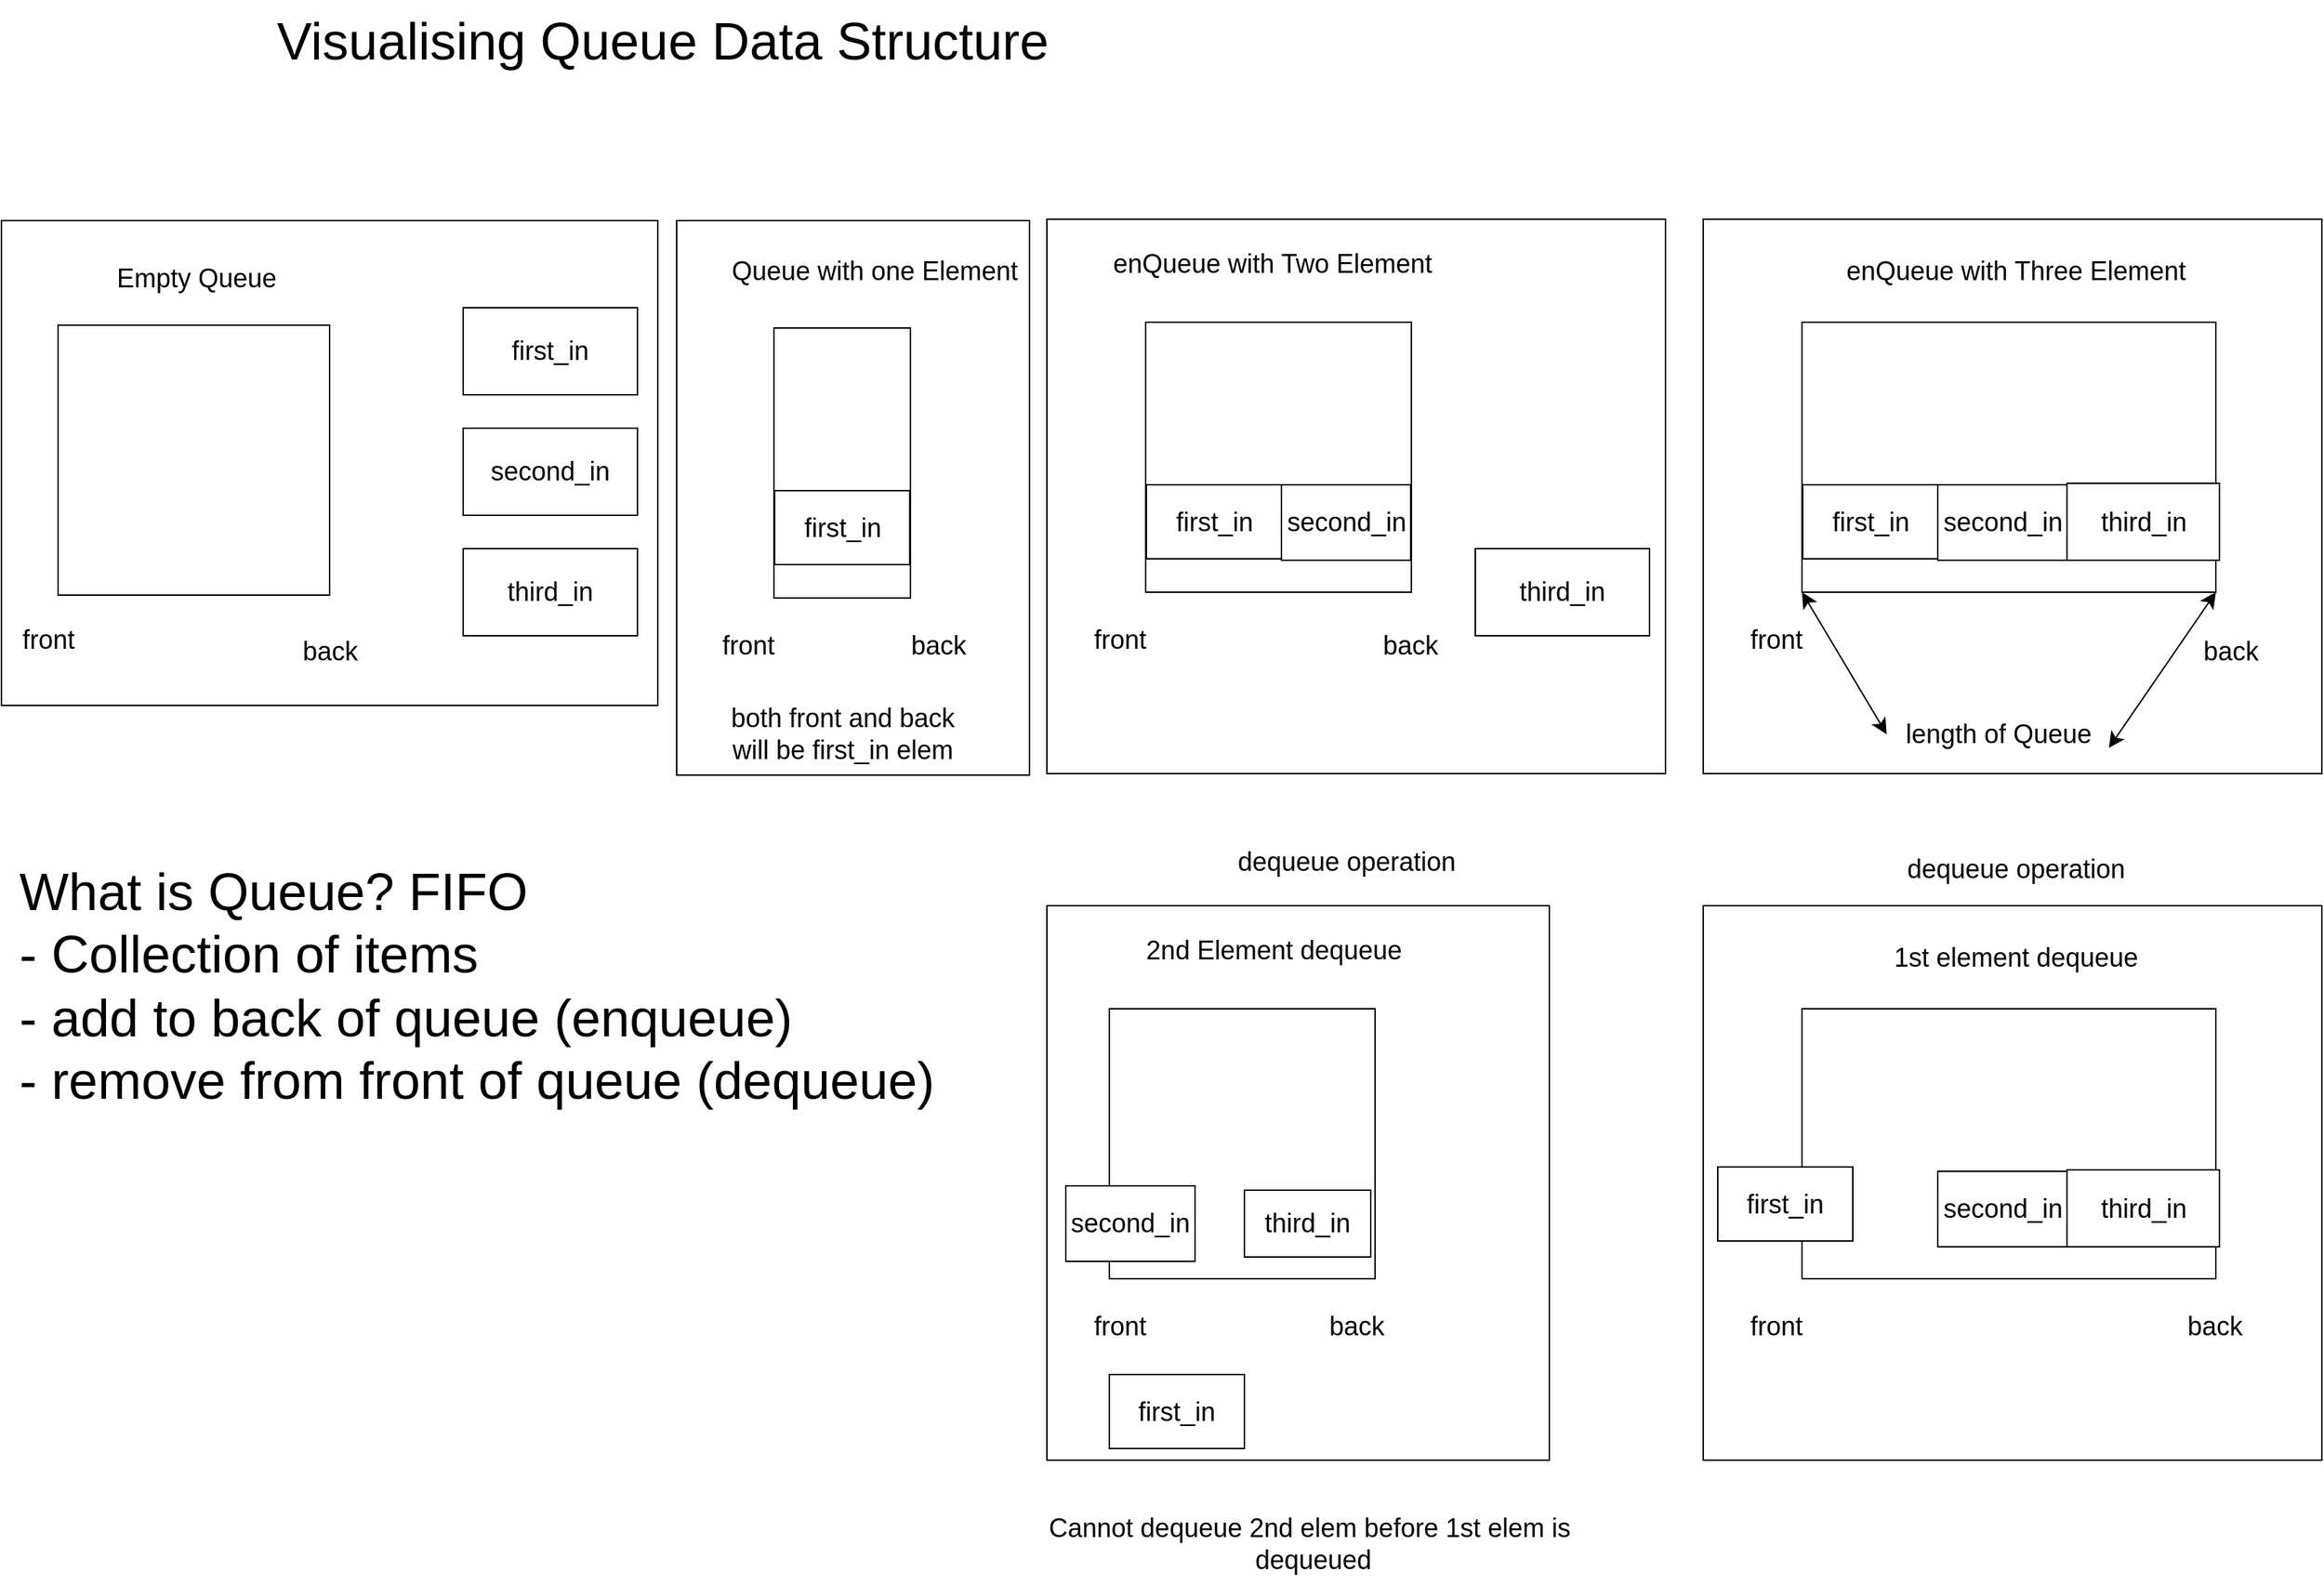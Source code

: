 <mxfile>
    <diagram id="e2L9oILIBl4zUOTmZqPn" name="Page-1">
        <mxGraphModel dx="2356" dy="1509" grid="0" gridSize="10" guides="1" tooltips="1" connect="1" arrows="1" fold="1" page="0" pageScale="1" pageWidth="827" pageHeight="1169" math="0" shadow="0">
            <root>
                <mxCell id="0"/>
                <mxCell id="1" parent="0"/>
                <mxCell id="50" value="" style="whiteSpace=wrap;html=1;fontSize=36;" vertex="1" parent="1">
                    <mxGeometry x="831" y="591" width="346" height="382" as="geometry"/>
                </mxCell>
                <mxCell id="31" value="" style="whiteSpace=wrap;html=1;fontSize=36;" vertex="1" parent="1">
                    <mxGeometry x="831" y="118" width="426" height="382" as="geometry"/>
                </mxCell>
                <mxCell id="30" value="" style="whiteSpace=wrap;html=1;fontSize=36;" vertex="1" parent="1">
                    <mxGeometry x="576" y="119" width="243" height="382" as="geometry"/>
                </mxCell>
                <mxCell id="29" value="" style="whiteSpace=wrap;html=1;fontSize=36;" vertex="1" parent="1">
                    <mxGeometry x="111" y="119" width="452" height="334" as="geometry"/>
                </mxCell>
                <mxCell id="23" value="" style="whiteSpace=wrap;html=1;fontSize=18;" vertex="1" parent="1">
                    <mxGeometry x="899" y="189" width="183" height="186" as="geometry"/>
                </mxCell>
                <mxCell id="2" value="&lt;font style=&quot;font-size: 36px;&quot;&gt;Visualising Queue Data Structure&lt;/font&gt;" style="text;html=1;align=center;verticalAlign=middle;resizable=0;points=[];autosize=1;strokeColor=none;fillColor=none;" vertex="1" parent="1">
                    <mxGeometry x="291" y="-33" width="550" height="55" as="geometry"/>
                </mxCell>
                <mxCell id="3" value="" style="whiteSpace=wrap;html=1;fontSize=18;" vertex="1" parent="1">
                    <mxGeometry x="150" y="191" width="187" height="186" as="geometry"/>
                </mxCell>
                <mxCell id="4" value="front" style="text;html=1;align=center;verticalAlign=middle;resizable=0;points=[];autosize=1;strokeColor=none;fillColor=none;fontSize=18;" vertex="1" parent="1">
                    <mxGeometry x="116" y="391" width="54" height="34" as="geometry"/>
                </mxCell>
                <mxCell id="5" value="back" style="text;html=1;align=center;verticalAlign=middle;resizable=0;points=[];autosize=1;strokeColor=none;fillColor=none;fontSize=18;" vertex="1" parent="1">
                    <mxGeometry x="309" y="399" width="56" height="34" as="geometry"/>
                </mxCell>
                <mxCell id="7" value="first_in" style="whiteSpace=wrap;html=1;fontSize=18;" vertex="1" parent="1">
                    <mxGeometry x="429" y="179" width="120" height="60" as="geometry"/>
                </mxCell>
                <mxCell id="9" value="second_in" style="whiteSpace=wrap;html=1;fontSize=18;" vertex="1" parent="1">
                    <mxGeometry x="429" y="262" width="120" height="60" as="geometry"/>
                </mxCell>
                <mxCell id="10" value="third_in" style="whiteSpace=wrap;html=1;fontSize=18;" vertex="1" parent="1">
                    <mxGeometry x="429" y="345" width="120" height="60" as="geometry"/>
                </mxCell>
                <mxCell id="11" value="" style="whiteSpace=wrap;html=1;fontSize=18;" vertex="1" parent="1">
                    <mxGeometry x="643" y="193" width="94" height="186" as="geometry"/>
                </mxCell>
                <mxCell id="12" value="front" style="text;html=1;align=center;verticalAlign=middle;resizable=0;points=[];autosize=1;strokeColor=none;fillColor=none;fontSize=18;" vertex="1" parent="1">
                    <mxGeometry x="598" y="395" width="54" height="34" as="geometry"/>
                </mxCell>
                <mxCell id="13" value="back" style="text;html=1;align=center;verticalAlign=middle;resizable=0;points=[];autosize=1;strokeColor=none;fillColor=none;fontSize=18;" vertex="1" parent="1">
                    <mxGeometry x="728" y="395" width="56" height="34" as="geometry"/>
                </mxCell>
                <mxCell id="14" value="first_in" style="whiteSpace=wrap;html=1;fontSize=18;" vertex="1" parent="1">
                    <mxGeometry x="643.5" y="305" width="93" height="51" as="geometry"/>
                </mxCell>
                <mxCell id="15" value="second_in" style="whiteSpace=wrap;html=1;fontSize=18;" vertex="1" parent="1">
                    <mxGeometry x="992.5" y="301" width="89" height="52" as="geometry"/>
                </mxCell>
                <mxCell id="16" value="third_in" style="whiteSpace=wrap;html=1;fontSize=18;" vertex="1" parent="1">
                    <mxGeometry x="1126" y="345" width="120" height="60" as="geometry"/>
                </mxCell>
                <mxCell id="18" value="Empty Queue" style="text;html=1;align=center;verticalAlign=middle;resizable=0;points=[];autosize=1;strokeColor=none;fillColor=none;fontSize=18;" vertex="1" parent="1">
                    <mxGeometry x="181" y="142" width="128" height="34" as="geometry"/>
                </mxCell>
                <mxCell id="20" value="Queue with one Element" style="text;html=1;align=center;verticalAlign=middle;resizable=0;points=[];autosize=1;strokeColor=none;fillColor=none;fontSize=18;" vertex="1" parent="1">
                    <mxGeometry x="604" y="137" width="215" height="34" as="geometry"/>
                </mxCell>
                <mxCell id="22" value="both front and back&lt;br&gt;will be first_in elem" style="text;html=1;align=center;verticalAlign=middle;resizable=0;points=[];autosize=1;strokeColor=none;fillColor=none;fontSize=18;" vertex="1" parent="1">
                    <mxGeometry x="604" y="445" width="172" height="55" as="geometry"/>
                </mxCell>
                <mxCell id="24" value="front" style="text;html=1;align=center;verticalAlign=middle;resizable=0;points=[];autosize=1;strokeColor=none;fillColor=none;fontSize=18;" vertex="1" parent="1">
                    <mxGeometry x="854" y="391" width="54" height="34" as="geometry"/>
                </mxCell>
                <mxCell id="25" value="back" style="text;html=1;align=center;verticalAlign=middle;resizable=0;points=[];autosize=1;strokeColor=none;fillColor=none;fontSize=18;" vertex="1" parent="1">
                    <mxGeometry x="1053" y="395" width="56" height="34" as="geometry"/>
                </mxCell>
                <mxCell id="26" value="first_in" style="whiteSpace=wrap;html=1;fontSize=18;" vertex="1" parent="1">
                    <mxGeometry x="899.5" y="301" width="93" height="51" as="geometry"/>
                </mxCell>
                <mxCell id="28" value="enQueue with Two Element" style="text;html=1;align=center;verticalAlign=middle;resizable=0;points=[];autosize=1;strokeColor=none;fillColor=none;fontSize=18;" vertex="1" parent="1">
                    <mxGeometry x="867" y="132" width="238" height="34" as="geometry"/>
                </mxCell>
                <mxCell id="32" value="" style="whiteSpace=wrap;html=1;fontSize=36;" vertex="1" parent="1">
                    <mxGeometry x="1283" y="118" width="426" height="382" as="geometry"/>
                </mxCell>
                <mxCell id="33" value="" style="whiteSpace=wrap;html=1;fontSize=18;" vertex="1" parent="1">
                    <mxGeometry x="1351" y="189" width="285" height="186" as="geometry"/>
                </mxCell>
                <mxCell id="34" value="second_in" style="whiteSpace=wrap;html=1;fontSize=18;" vertex="1" parent="1">
                    <mxGeometry x="1444.5" y="301" width="89" height="52" as="geometry"/>
                </mxCell>
                <mxCell id="35" value="third_in" style="whiteSpace=wrap;html=1;fontSize=18;" vertex="1" parent="1">
                    <mxGeometry x="1533.5" y="300" width="105" height="53" as="geometry"/>
                </mxCell>
                <mxCell id="36" value="front" style="text;html=1;align=center;verticalAlign=middle;resizable=0;points=[];autosize=1;strokeColor=none;fillColor=none;fontSize=18;" vertex="1" parent="1">
                    <mxGeometry x="1306" y="391" width="54" height="34" as="geometry"/>
                </mxCell>
                <mxCell id="37" value="back" style="text;html=1;align=center;verticalAlign=middle;resizable=0;points=[];autosize=1;strokeColor=none;fillColor=none;fontSize=18;" vertex="1" parent="1">
                    <mxGeometry x="1618" y="399" width="56" height="34" as="geometry"/>
                </mxCell>
                <mxCell id="38" value="first_in" style="whiteSpace=wrap;html=1;fontSize=18;" vertex="1" parent="1">
                    <mxGeometry x="1351.5" y="301" width="93" height="51" as="geometry"/>
                </mxCell>
                <mxCell id="39" value="enQueue with Three Element" style="text;html=1;align=center;verticalAlign=middle;resizable=0;points=[];autosize=1;strokeColor=none;fillColor=none;fontSize=18;" vertex="1" parent="1">
                    <mxGeometry x="1372" y="137" width="252" height="34" as="geometry"/>
                </mxCell>
                <mxCell id="40" value="" style="whiteSpace=wrap;html=1;fontSize=36;" vertex="1" parent="1">
                    <mxGeometry x="1283" y="591" width="426" height="382" as="geometry"/>
                </mxCell>
                <mxCell id="41" value="" style="whiteSpace=wrap;html=1;fontSize=18;" vertex="1" parent="1">
                    <mxGeometry x="1351" y="662" width="285" height="186" as="geometry"/>
                </mxCell>
                <mxCell id="42" value="second_in" style="whiteSpace=wrap;html=1;fontSize=18;" vertex="1" parent="1">
                    <mxGeometry x="1444.5" y="774" width="89" height="52" as="geometry"/>
                </mxCell>
                <mxCell id="43" value="third_in" style="whiteSpace=wrap;html=1;fontSize=18;" vertex="1" parent="1">
                    <mxGeometry x="1533.5" y="773" width="105" height="53" as="geometry"/>
                </mxCell>
                <mxCell id="44" value="front" style="text;html=1;align=center;verticalAlign=middle;resizable=0;points=[];autosize=1;strokeColor=none;fillColor=none;fontSize=18;" vertex="1" parent="1">
                    <mxGeometry x="1306" y="864" width="54" height="34" as="geometry"/>
                </mxCell>
                <mxCell id="45" value="back" style="text;html=1;align=center;verticalAlign=middle;resizable=0;points=[];autosize=1;strokeColor=none;fillColor=none;fontSize=18;" vertex="1" parent="1">
                    <mxGeometry x="1607" y="864" width="56" height="34" as="geometry"/>
                </mxCell>
                <mxCell id="46" value="first_in" style="whiteSpace=wrap;html=1;fontSize=18;" vertex="1" parent="1">
                    <mxGeometry x="1293" y="771" width="93" height="51" as="geometry"/>
                </mxCell>
                <mxCell id="47" value="1st element dequeue" style="text;html=1;align=center;verticalAlign=middle;resizable=0;points=[];autosize=1;strokeColor=none;fillColor=none;fontSize=18;" vertex="1" parent="1">
                    <mxGeometry x="1405" y="610" width="186" height="34" as="geometry"/>
                </mxCell>
                <mxCell id="49" value="dequeue operation" style="text;html=1;align=center;verticalAlign=middle;resizable=0;points=[];autosize=1;strokeColor=none;fillColor=none;fontSize=18;" vertex="1" parent="1">
                    <mxGeometry x="1414" y="549" width="168" height="34" as="geometry"/>
                </mxCell>
                <mxCell id="51" value="" style="whiteSpace=wrap;html=1;fontSize=18;" vertex="1" parent="1">
                    <mxGeometry x="874" y="662" width="183" height="186" as="geometry"/>
                </mxCell>
                <mxCell id="52" value="second_in" style="whiteSpace=wrap;html=1;fontSize=18;" vertex="1" parent="1">
                    <mxGeometry x="844" y="784" width="89" height="52" as="geometry"/>
                </mxCell>
                <mxCell id="53" value="third_in" style="whiteSpace=wrap;html=1;fontSize=18;" vertex="1" parent="1">
                    <mxGeometry x="967" y="787" width="87" height="46" as="geometry"/>
                </mxCell>
                <mxCell id="54" value="front" style="text;html=1;align=center;verticalAlign=middle;resizable=0;points=[];autosize=1;strokeColor=none;fillColor=none;fontSize=18;" vertex="1" parent="1">
                    <mxGeometry x="854" y="864" width="54" height="34" as="geometry"/>
                </mxCell>
                <mxCell id="55" value="back" style="text;html=1;align=center;verticalAlign=middle;resizable=0;points=[];autosize=1;strokeColor=none;fillColor=none;fontSize=18;" vertex="1" parent="1">
                    <mxGeometry x="1016" y="864" width="56" height="34" as="geometry"/>
                </mxCell>
                <mxCell id="56" value="first_in" style="whiteSpace=wrap;html=1;fontSize=18;" vertex="1" parent="1">
                    <mxGeometry x="874" y="914" width="93" height="51" as="geometry"/>
                </mxCell>
                <mxCell id="57" value="2nd Element dequeue" style="text;html=1;align=center;verticalAlign=middle;resizable=0;points=[];autosize=1;strokeColor=none;fillColor=none;fontSize=18;" vertex="1" parent="1">
                    <mxGeometry x="890" y="605" width="194" height="34" as="geometry"/>
                </mxCell>
                <mxCell id="58" value="dequeue operation" style="text;html=1;align=center;verticalAlign=middle;resizable=0;points=[];autosize=1;strokeColor=none;fillColor=none;fontSize=18;" vertex="1" parent="1">
                    <mxGeometry x="953" y="544" width="168" height="34" as="geometry"/>
                </mxCell>
                <mxCell id="59" value="length of Queue" style="text;html=1;align=center;verticalAlign=middle;resizable=0;points=[];autosize=1;strokeColor=none;fillColor=none;fontSize=18;" vertex="1" parent="1">
                    <mxGeometry x="1413" y="455.5" width="146" height="34" as="geometry"/>
                </mxCell>
                <mxCell id="60" value="" style="edgeStyle=none;orthogonalLoop=1;jettySize=auto;html=1;endArrow=classic;startArrow=classic;endSize=8;startSize=8;fontSize=36;exitX=1;exitY=1;exitDx=0;exitDy=0;entryX=1.023;entryY=0.788;entryDx=0;entryDy=0;entryPerimeter=0;" edge="1" parent="1" source="33" target="59">
                    <mxGeometry width="100" relative="1" as="geometry">
                        <mxPoint x="1783" y="394" as="sourcePoint"/>
                        <mxPoint x="1883" y="394" as="targetPoint"/>
                        <Array as="points"/>
                    </mxGeometry>
                </mxCell>
                <mxCell id="61" value="" style="edgeStyle=none;orthogonalLoop=1;jettySize=auto;html=1;endArrow=classic;startArrow=classic;endSize=8;startSize=8;fontSize=36;entryX=-0.025;entryY=0.511;entryDx=0;entryDy=0;entryPerimeter=0;exitX=0;exitY=1;exitDx=0;exitDy=0;" edge="1" parent="1" source="33" target="59">
                    <mxGeometry width="100" relative="1" as="geometry">
                        <mxPoint x="1646" y="385" as="sourcePoint"/>
                        <mxPoint x="1572.358" y="492.292" as="targetPoint"/>
                        <Array as="points"/>
                    </mxGeometry>
                </mxCell>
                <mxCell id="62" value="&lt;div style=&quot;text-align: left;&quot;&gt;&lt;span style=&quot;font-size: 36px; background-color: initial;&quot;&gt;What is Queue? FIFO&lt;/span&gt;&lt;/div&gt;&lt;font style=&quot;font-size: 36px;&quot;&gt;&lt;div style=&quot;text-align: left;&quot;&gt;&lt;span style=&quot;background-color: initial;&quot;&gt;- Collection of items&lt;/span&gt;&lt;/div&gt;&lt;div style=&quot;text-align: left;&quot;&gt;&lt;span style=&quot;background-color: initial;&quot;&gt;- add to back of queue (enqueue)&lt;/span&gt;&lt;/div&gt;&lt;div style=&quot;text-align: left;&quot;&gt;&lt;span style=&quot;background-color: initial;&quot;&gt;- remove from front of queue (dequeue)&lt;/span&gt;&lt;/div&gt;&lt;/font&gt;" style="text;html=1;align=center;verticalAlign=middle;resizable=0;points=[];autosize=1;strokeColor=none;fillColor=none;" vertex="1" parent="1">
                    <mxGeometry x="114" y="553" width="648" height="185" as="geometry"/>
                </mxCell>
                <mxCell id="63" value="Cannot dequeue 2nd elem before 1st elem is&amp;nbsp;&lt;br&gt;dequeued" style="text;html=1;align=center;verticalAlign=middle;resizable=0;points=[];autosize=1;strokeColor=none;fillColor=none;fontSize=18;" vertex="1" parent="1">
                    <mxGeometry x="823" y="1003" width="382" height="55" as="geometry"/>
                </mxCell>
            </root>
        </mxGraphModel>
    </diagram>
</mxfile>